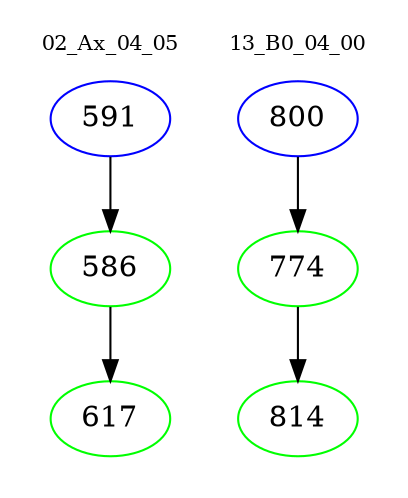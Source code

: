 digraph{
subgraph cluster_0 {
color = white
label = "02_Ax_04_05";
fontsize=10;
T0_591 [label="591", color="blue"]
T0_591 -> T0_586 [color="black"]
T0_586 [label="586", color="green"]
T0_586 -> T0_617 [color="black"]
T0_617 [label="617", color="green"]
}
subgraph cluster_1 {
color = white
label = "13_B0_04_00";
fontsize=10;
T1_800 [label="800", color="blue"]
T1_800 -> T1_774 [color="black"]
T1_774 [label="774", color="green"]
T1_774 -> T1_814 [color="black"]
T1_814 [label="814", color="green"]
}
}
